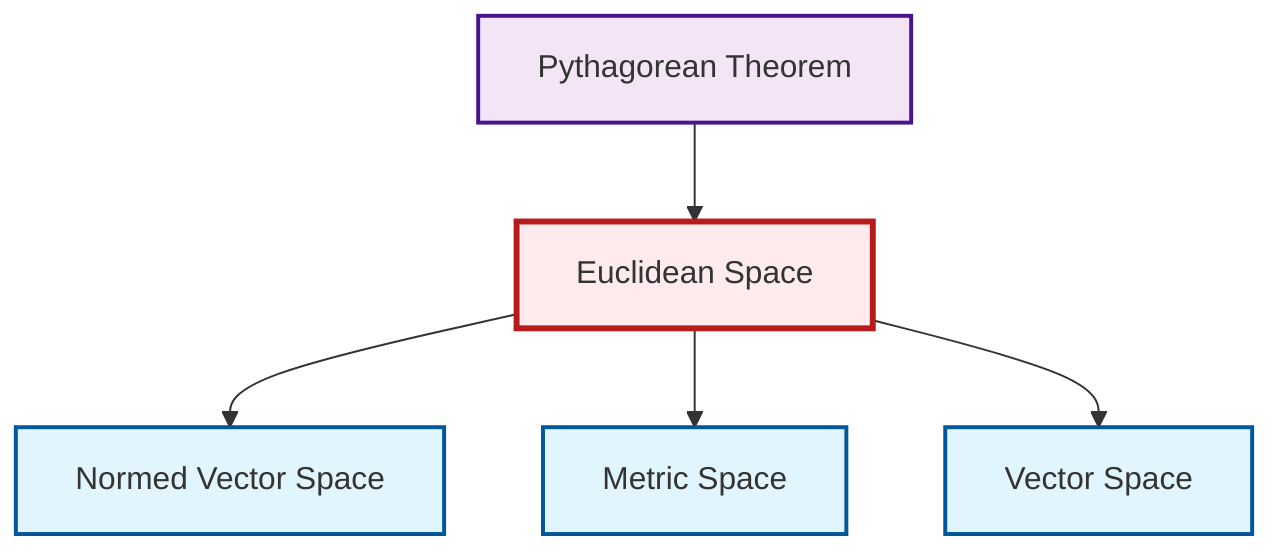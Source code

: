 graph TD
    classDef definition fill:#e1f5fe,stroke:#01579b,stroke-width:2px
    classDef theorem fill:#f3e5f5,stroke:#4a148c,stroke-width:2px
    classDef axiom fill:#fff3e0,stroke:#e65100,stroke-width:2px
    classDef example fill:#e8f5e9,stroke:#1b5e20,stroke-width:2px
    classDef current fill:#ffebee,stroke:#b71c1c,stroke-width:3px
    def-metric-space["Metric Space"]:::definition
    def-vector-space["Vector Space"]:::definition
    def-euclidean-space["Euclidean Space"]:::definition
    def-normed-vector-space["Normed Vector Space"]:::definition
    thm-pythagorean["Pythagorean Theorem"]:::theorem
    thm-pythagorean --> def-euclidean-space
    def-euclidean-space --> def-normed-vector-space
    def-euclidean-space --> def-metric-space
    def-euclidean-space --> def-vector-space
    class def-euclidean-space current